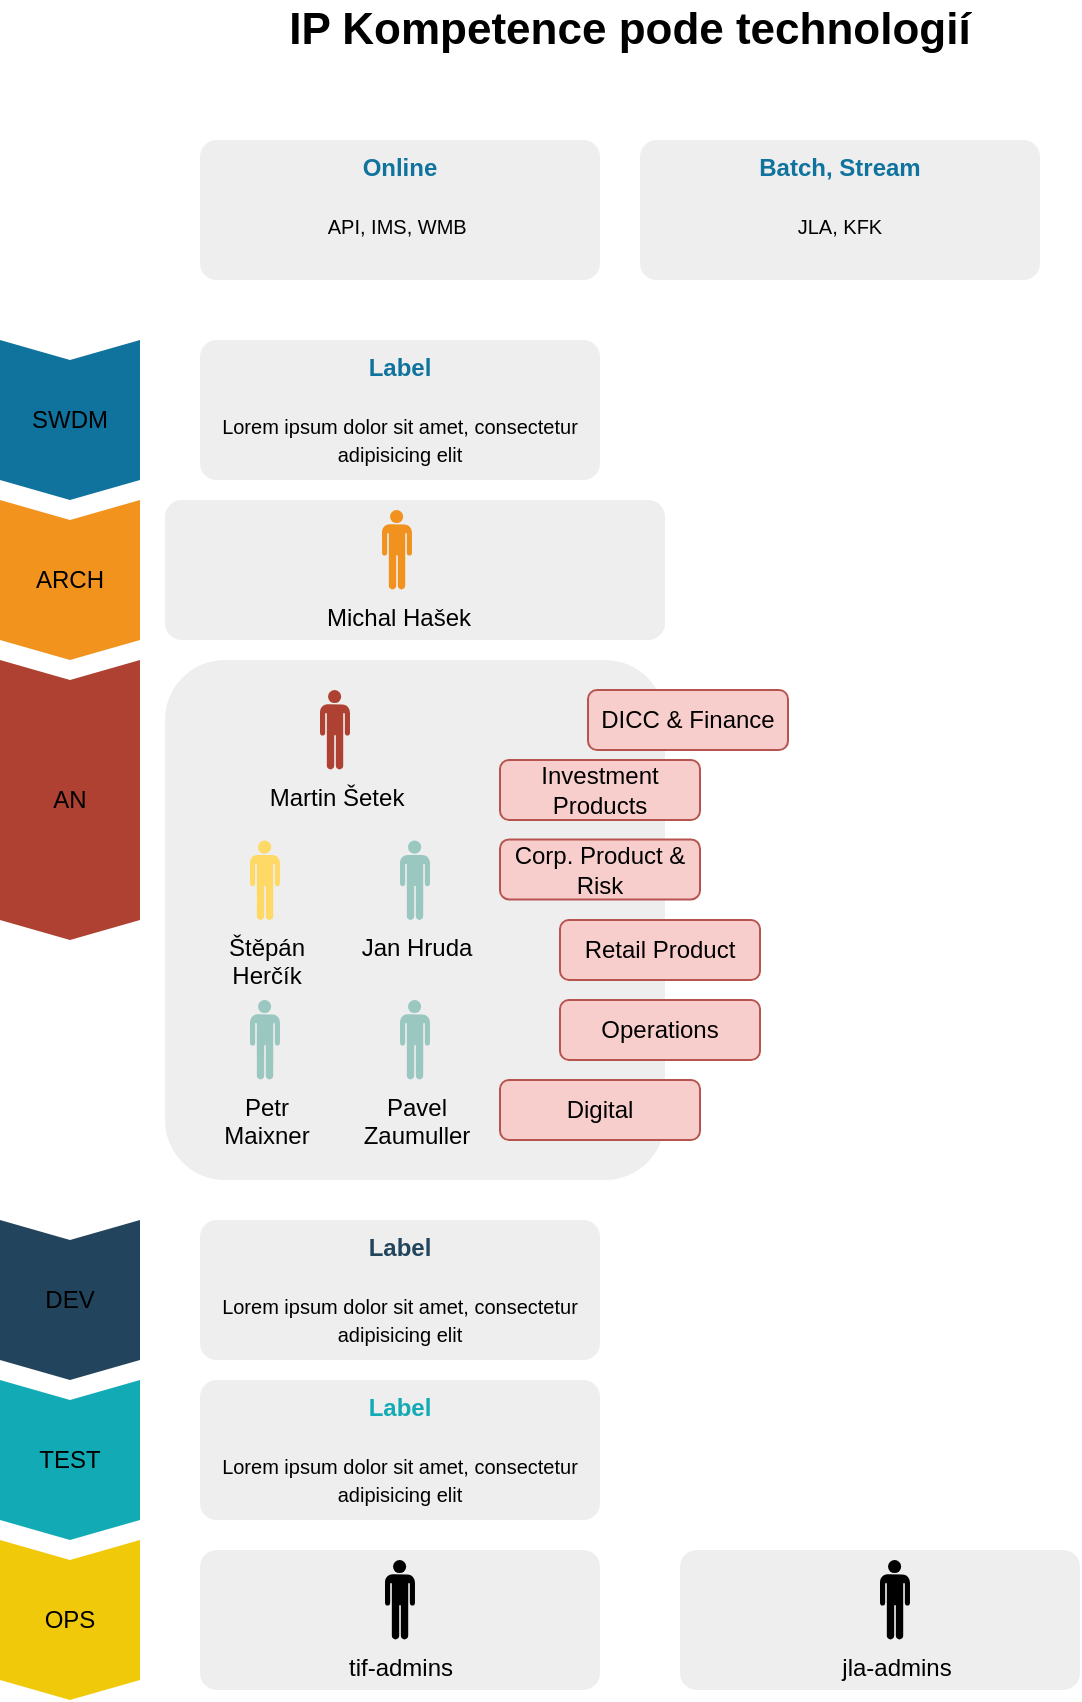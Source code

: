 <mxfile version="22.0.8" type="github">
  <diagram name="Stránka-1" id="bEfvXbDcPR-JKaHOEIba">
    <mxGraphModel dx="1306" dy="769" grid="1" gridSize="10" guides="1" tooltips="1" connect="1" arrows="1" fold="1" page="1" pageScale="1" pageWidth="827" pageHeight="1169" math="0" shadow="0">
      <root>
        <mxCell id="0" />
        <mxCell id="1" parent="0" />
        <mxCell id="D166HEBZ5dmzPHS5M7ii-1" value="SWDM" style="shape=step;perimeter=stepPerimeter;whiteSpace=wrap;html=1;fixedSize=1;size=10;direction=south;fillColor=#10739E;strokeColor=none;rounded=0;" parent="1" vertex="1">
          <mxGeometry x="120" y="410" width="70" height="80" as="geometry" />
        </mxCell>
        <mxCell id="D166HEBZ5dmzPHS5M7ii-2" value="ARCH" style="shape=step;perimeter=stepPerimeter;whiteSpace=wrap;html=1;fixedSize=1;size=10;direction=south;fillColor=#F2931E;strokeColor=none;rounded=0;" parent="1" vertex="1">
          <mxGeometry x="120" y="490" width="70" height="80" as="geometry" />
        </mxCell>
        <mxCell id="D166HEBZ5dmzPHS5M7ii-3" value="AN" style="shape=step;perimeter=stepPerimeter;whiteSpace=wrap;html=1;fixedSize=1;size=10;direction=south;fillColor=#AE4132;strokeColor=none;rounded=0;" parent="1" vertex="1">
          <mxGeometry x="120" y="570" width="70" height="140" as="geometry" />
        </mxCell>
        <mxCell id="D166HEBZ5dmzPHS5M7ii-4" value="DEV" style="shape=step;perimeter=stepPerimeter;whiteSpace=wrap;html=1;fixedSize=1;size=10;direction=south;fillColor=#23445D;strokeColor=none;rounded=0;" parent="1" vertex="1">
          <mxGeometry x="120" y="850" width="70" height="80" as="geometry" />
        </mxCell>
        <mxCell id="D166HEBZ5dmzPHS5M7ii-5" value="TEST" style="shape=step;perimeter=stepPerimeter;whiteSpace=wrap;html=1;fixedSize=1;size=10;direction=south;fillColor=#12AAB5;strokeColor=none;rounded=0;" parent="1" vertex="1">
          <mxGeometry x="120" y="930" width="70" height="80" as="geometry" />
        </mxCell>
        <mxCell id="D166HEBZ5dmzPHS5M7ii-6" value="&lt;font style=&quot;font-size: 10px&quot;&gt;&lt;font style=&quot;font-size: 12px&quot; color=&quot;#10739E&quot;&gt;&lt;b&gt;Label&lt;/b&gt;&lt;/font&gt;&lt;br&gt;&lt;br&gt;&lt;font size=&quot;1&quot;&gt;Lorem ipsum dolor sit amet, consectetur adipisicing elit&lt;/font&gt;&lt;/font&gt;" style="rounded=1;strokeColor=none;fillColor=#EEEEEE;align=center;arcSize=12;verticalAlign=top;whiteSpace=wrap;html=1;fontSize=12;" parent="1" vertex="1">
          <mxGeometry x="220" y="410" width="200" height="70" as="geometry" />
        </mxCell>
        <mxCell id="D166HEBZ5dmzPHS5M7ii-7" value="" style="rounded=1;strokeColor=none;fillColor=#EEEEEE;align=center;arcSize=12;verticalAlign=top;whiteSpace=wrap;html=1;fontSize=12;" parent="1" vertex="1">
          <mxGeometry x="202.5" y="490" width="250" height="70" as="geometry" />
        </mxCell>
        <mxCell id="D166HEBZ5dmzPHS5M7ii-8" value="" style="rounded=1;strokeColor=none;fillColor=#EEEEEE;align=center;arcSize=12;verticalAlign=top;whiteSpace=wrap;html=1;fontSize=12;" parent="1" vertex="1">
          <mxGeometry x="202.5" y="570" width="250" height="260" as="geometry" />
        </mxCell>
        <mxCell id="D166HEBZ5dmzPHS5M7ii-9" value="&lt;font style=&quot;font-size: 10px&quot;&gt;&lt;font style=&quot;font-size: 12px&quot; color=&quot;#23445D&quot;&gt;&lt;b&gt;Label&lt;/b&gt;&lt;/font&gt;&lt;br&gt;&lt;br&gt;&lt;font size=&quot;1&quot;&gt;Lorem ipsum dolor sit amet, consectetur adipisicing elit&lt;/font&gt;&lt;/font&gt;" style="rounded=1;strokeColor=none;fillColor=#EEEEEE;align=center;arcSize=12;verticalAlign=top;whiteSpace=wrap;html=1;fontSize=12;" parent="1" vertex="1">
          <mxGeometry x="220" y="850" width="200" height="70" as="geometry" />
        </mxCell>
        <mxCell id="D166HEBZ5dmzPHS5M7ii-10" value="&lt;font style=&quot;font-size: 10px&quot;&gt;&lt;font style=&quot;font-size: 12px&quot; color=&quot;#12AAB5&quot;&gt;&lt;b&gt;Label&lt;/b&gt;&lt;/font&gt;&lt;br&gt;&lt;br&gt;&lt;font size=&quot;1&quot;&gt;Lorem ipsum dolor sit amet, consectetur adipisicing elit&lt;/font&gt;&lt;/font&gt;" style="rounded=1;strokeColor=none;fillColor=#EEEEEE;align=center;arcSize=12;verticalAlign=top;whiteSpace=wrap;html=1;fontSize=12;" parent="1" vertex="1">
          <mxGeometry x="220" y="930" width="200" height="70" as="geometry" />
        </mxCell>
        <mxCell id="D166HEBZ5dmzPHS5M7ii-11" value="IP Kompetence pode technologií" style="text;strokeColor=none;align=center;fillColor=none;html=1;verticalAlign=middle;whiteSpace=wrap;rounded=0;fontStyle=1;fontSize=22;" parent="1" vertex="1">
          <mxGeometry x="260" y="240" width="350" height="30" as="geometry" />
        </mxCell>
        <mxCell id="D166HEBZ5dmzPHS5M7ii-12" value="OPS" style="shape=step;perimeter=stepPerimeter;whiteSpace=wrap;html=1;fixedSize=1;size=10;direction=south;fillColor=#f0ca0a;strokeColor=none;rounded=0;" parent="1" vertex="1">
          <mxGeometry x="120" y="1010" width="70" height="80" as="geometry" />
        </mxCell>
        <mxCell id="D166HEBZ5dmzPHS5M7ii-14" value="DICC &amp;amp; Finance" style="rounded=1;whiteSpace=wrap;html=1;fillColor=#f8cecc;strokeColor=#b85450;" parent="1" vertex="1">
          <mxGeometry x="414" y="585" width="100" height="30" as="geometry" />
        </mxCell>
        <mxCell id="pGMFWMbSkLafYKqSWGrz-1" value="&lt;font style=&quot;font-size: 10px&quot;&gt;&lt;font style=&quot;font-size: 12px&quot; color=&quot;#10739E&quot;&gt;&lt;b&gt;Online&lt;/b&gt;&lt;/font&gt;&lt;br&gt;&lt;br&gt;&lt;font size=&quot;1&quot;&gt;API, IMS, WMB&amp;nbsp;&lt;/font&gt;&lt;/font&gt;" style="rounded=1;strokeColor=none;fillColor=#EEEEEE;align=center;arcSize=12;verticalAlign=top;whiteSpace=wrap;html=1;fontSize=12;" parent="1" vertex="1">
          <mxGeometry x="220" y="310" width="200" height="70" as="geometry" />
        </mxCell>
        <mxCell id="pGMFWMbSkLafYKqSWGrz-2" value="&lt;font style=&quot;&quot;&gt;&lt;font style=&quot;font-size: 12px;&quot; color=&quot;#10739E&quot;&gt;&lt;b&gt;Batch, Stream&lt;/b&gt;&lt;/font&gt;&lt;br&gt;&lt;br&gt;&lt;font size=&quot;1&quot;&gt;JLA, KFK&lt;/font&gt;&lt;br&gt;&lt;/font&gt;" style="rounded=1;strokeColor=none;fillColor=#EEEEEE;align=center;arcSize=12;verticalAlign=top;whiteSpace=wrap;html=1;fontSize=12;" parent="1" vertex="1">
          <mxGeometry x="440" y="310" width="200" height="70" as="geometry" />
        </mxCell>
        <mxCell id="pGMFWMbSkLafYKqSWGrz-3" value="Martin Šetek" style="shape=mxgraph.signs.people.man_1;html=1;pointerEvents=1;fillColor=#ae4132;strokeColor=none;verticalLabelPosition=bottom;verticalAlign=top;align=center;sketch=0;aspect=fixed;" parent="1" vertex="1">
          <mxGeometry x="280" y="585" width="15" height="39.7" as="geometry" />
        </mxCell>
        <mxCell id="pGMFWMbSkLafYKqSWGrz-4" value="" style="rounded=1;strokeColor=none;fillColor=#EEEEEE;align=center;arcSize=12;verticalAlign=top;whiteSpace=wrap;html=1;fontSize=12;" parent="1" vertex="1">
          <mxGeometry x="220" y="1015" width="200" height="70" as="geometry" />
        </mxCell>
        <mxCell id="pGMFWMbSkLafYKqSWGrz-5" value="tif-admins" style="shape=mxgraph.signs.people.man_1;html=1;pointerEvents=1;fillColor=#000000;strokeColor=none;verticalLabelPosition=bottom;verticalAlign=top;align=center;sketch=0;aspect=fixed;" parent="1" vertex="1">
          <mxGeometry x="312.5" y="1020" width="15" height="39.7" as="geometry" />
        </mxCell>
        <mxCell id="pGMFWMbSkLafYKqSWGrz-6" value="" style="rounded=1;strokeColor=none;fillColor=#EEEEEE;align=center;arcSize=12;verticalAlign=top;whiteSpace=wrap;html=1;fontSize=12;" parent="1" vertex="1">
          <mxGeometry x="460" y="1015" width="200" height="70" as="geometry" />
        </mxCell>
        <mxCell id="pGMFWMbSkLafYKqSWGrz-7" value="jla-admins" style="shape=mxgraph.signs.people.man_1;html=1;pointerEvents=1;fillColor=#000000;strokeColor=none;verticalLabelPosition=bottom;verticalAlign=top;align=center;sketch=0;aspect=fixed;" parent="1" vertex="1">
          <mxGeometry x="560" y="1020" width="15" height="39.7" as="geometry" />
        </mxCell>
        <mxCell id="pGMFWMbSkLafYKqSWGrz-8" value="Michal Hašek" style="shape=mxgraph.signs.people.man_1;html=1;pointerEvents=1;fillColor=#f2921e;strokeColor=none;verticalLabelPosition=bottom;verticalAlign=top;align=center;sketch=0;aspect=fixed;" parent="1" vertex="1">
          <mxGeometry x="311" y="495" width="15" height="39.7" as="geometry" />
        </mxCell>
        <mxCell id="GNfXP9WfzIm3SP3Rm8KG-1" value="Corp. Product &amp;amp; Risk" style="rounded=1;whiteSpace=wrap;html=1;fillColor=#f8cecc;strokeColor=#b85450;" vertex="1" parent="1">
          <mxGeometry x="370" y="659.7" width="100" height="30" as="geometry" />
        </mxCell>
        <mxCell id="GNfXP9WfzIm3SP3Rm8KG-2" value="Investment Products" style="rounded=1;whiteSpace=wrap;html=1;fillColor=#f8cecc;strokeColor=#b85450;" vertex="1" parent="1">
          <mxGeometry x="370" y="620" width="100" height="30" as="geometry" />
        </mxCell>
        <mxCell id="GNfXP9WfzIm3SP3Rm8KG-3" value="Retail Product" style="rounded=1;whiteSpace=wrap;html=1;fillColor=#f8cecc;strokeColor=#b85450;" vertex="1" parent="1">
          <mxGeometry x="400" y="700" width="100" height="30" as="geometry" />
        </mxCell>
        <mxCell id="GNfXP9WfzIm3SP3Rm8KG-4" value="Operations" style="rounded=1;whiteSpace=wrap;html=1;fillColor=#f8cecc;strokeColor=#b85450;" vertex="1" parent="1">
          <mxGeometry x="400" y="740" width="100" height="30" as="geometry" />
        </mxCell>
        <mxCell id="GNfXP9WfzIm3SP3Rm8KG-5" value="Digital" style="rounded=1;whiteSpace=wrap;html=1;fillColor=#f8cecc;strokeColor=#b85450;" vertex="1" parent="1">
          <mxGeometry x="370" y="780" width="100" height="30" as="geometry" />
        </mxCell>
        <mxCell id="GNfXP9WfzIm3SP3Rm8KG-6" value="Štěpán &lt;br&gt;Herčík" style="shape=mxgraph.signs.people.man_1;html=1;pointerEvents=1;fillColor=#FFD966;strokeColor=none;verticalLabelPosition=bottom;verticalAlign=top;align=center;sketch=0;aspect=fixed;" vertex="1" parent="1">
          <mxGeometry x="245" y="660.3" width="15" height="39.7" as="geometry" />
        </mxCell>
        <mxCell id="GNfXP9WfzIm3SP3Rm8KG-7" value="Jan Hruda" style="shape=mxgraph.signs.people.man_1;html=1;pointerEvents=1;fillColor=#9AC7BF;strokeColor=none;verticalLabelPosition=bottom;verticalAlign=top;align=center;sketch=0;aspect=fixed;" vertex="1" parent="1">
          <mxGeometry x="320" y="660.3" width="15" height="39.7" as="geometry" />
        </mxCell>
        <mxCell id="GNfXP9WfzIm3SP3Rm8KG-9" value="Petr&lt;br&gt;Maixner" style="shape=mxgraph.signs.people.man_1;html=1;pointerEvents=1;fillColor=#9AC7BF;strokeColor=none;verticalLabelPosition=bottom;verticalAlign=top;align=center;sketch=0;aspect=fixed;" vertex="1" parent="1">
          <mxGeometry x="245" y="740" width="15" height="39.7" as="geometry" />
        </mxCell>
        <mxCell id="GNfXP9WfzIm3SP3Rm8KG-10" value="Pavel &lt;br&gt;Zaumuller" style="shape=mxgraph.signs.people.man_1;html=1;pointerEvents=1;fillColor=#9AC7BF;strokeColor=none;verticalLabelPosition=bottom;verticalAlign=top;align=center;sketch=0;aspect=fixed;" vertex="1" parent="1">
          <mxGeometry x="320" y="740" width="15" height="39.7" as="geometry" />
        </mxCell>
      </root>
    </mxGraphModel>
  </diagram>
</mxfile>
